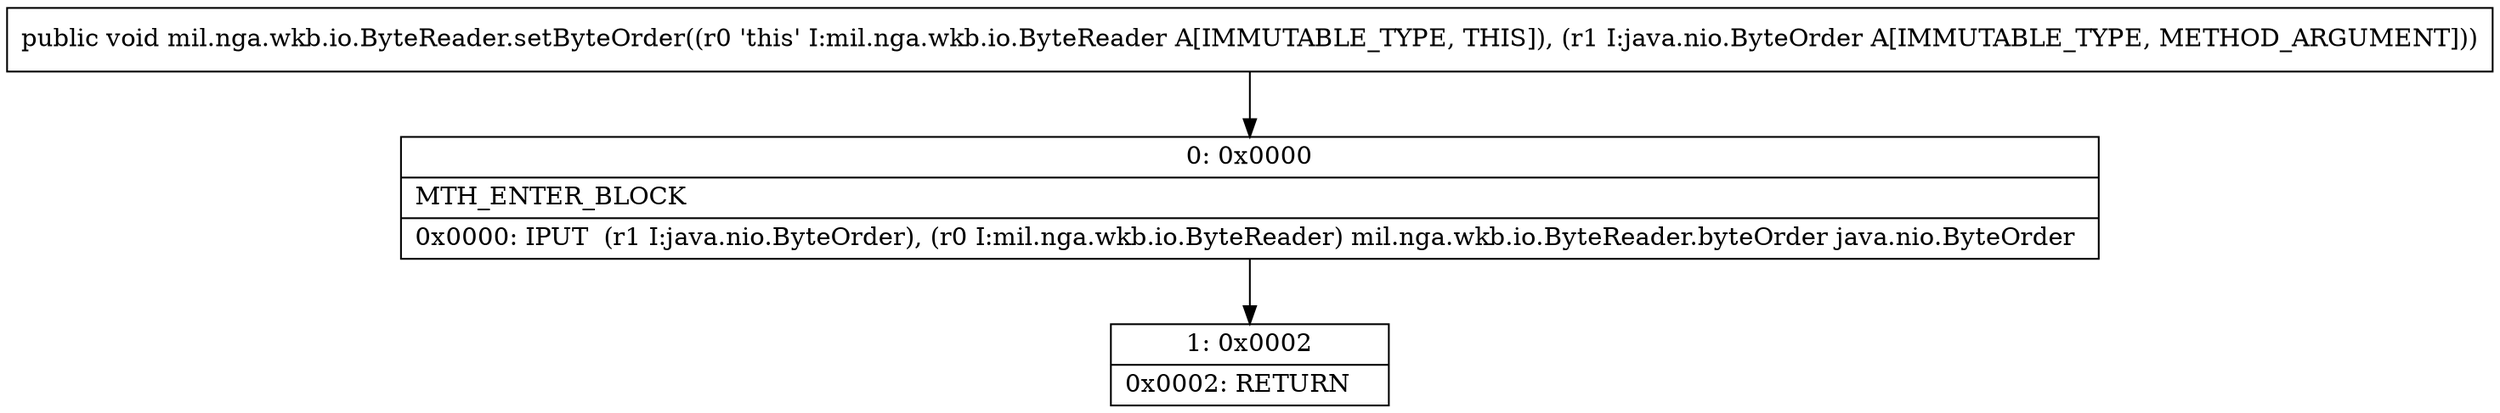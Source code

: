 digraph "CFG formil.nga.wkb.io.ByteReader.setByteOrder(Ljava\/nio\/ByteOrder;)V" {
Node_0 [shape=record,label="{0\:\ 0x0000|MTH_ENTER_BLOCK\l|0x0000: IPUT  (r1 I:java.nio.ByteOrder), (r0 I:mil.nga.wkb.io.ByteReader) mil.nga.wkb.io.ByteReader.byteOrder java.nio.ByteOrder \l}"];
Node_1 [shape=record,label="{1\:\ 0x0002|0x0002: RETURN   \l}"];
MethodNode[shape=record,label="{public void mil.nga.wkb.io.ByteReader.setByteOrder((r0 'this' I:mil.nga.wkb.io.ByteReader A[IMMUTABLE_TYPE, THIS]), (r1 I:java.nio.ByteOrder A[IMMUTABLE_TYPE, METHOD_ARGUMENT])) }"];
MethodNode -> Node_0;
Node_0 -> Node_1;
}

